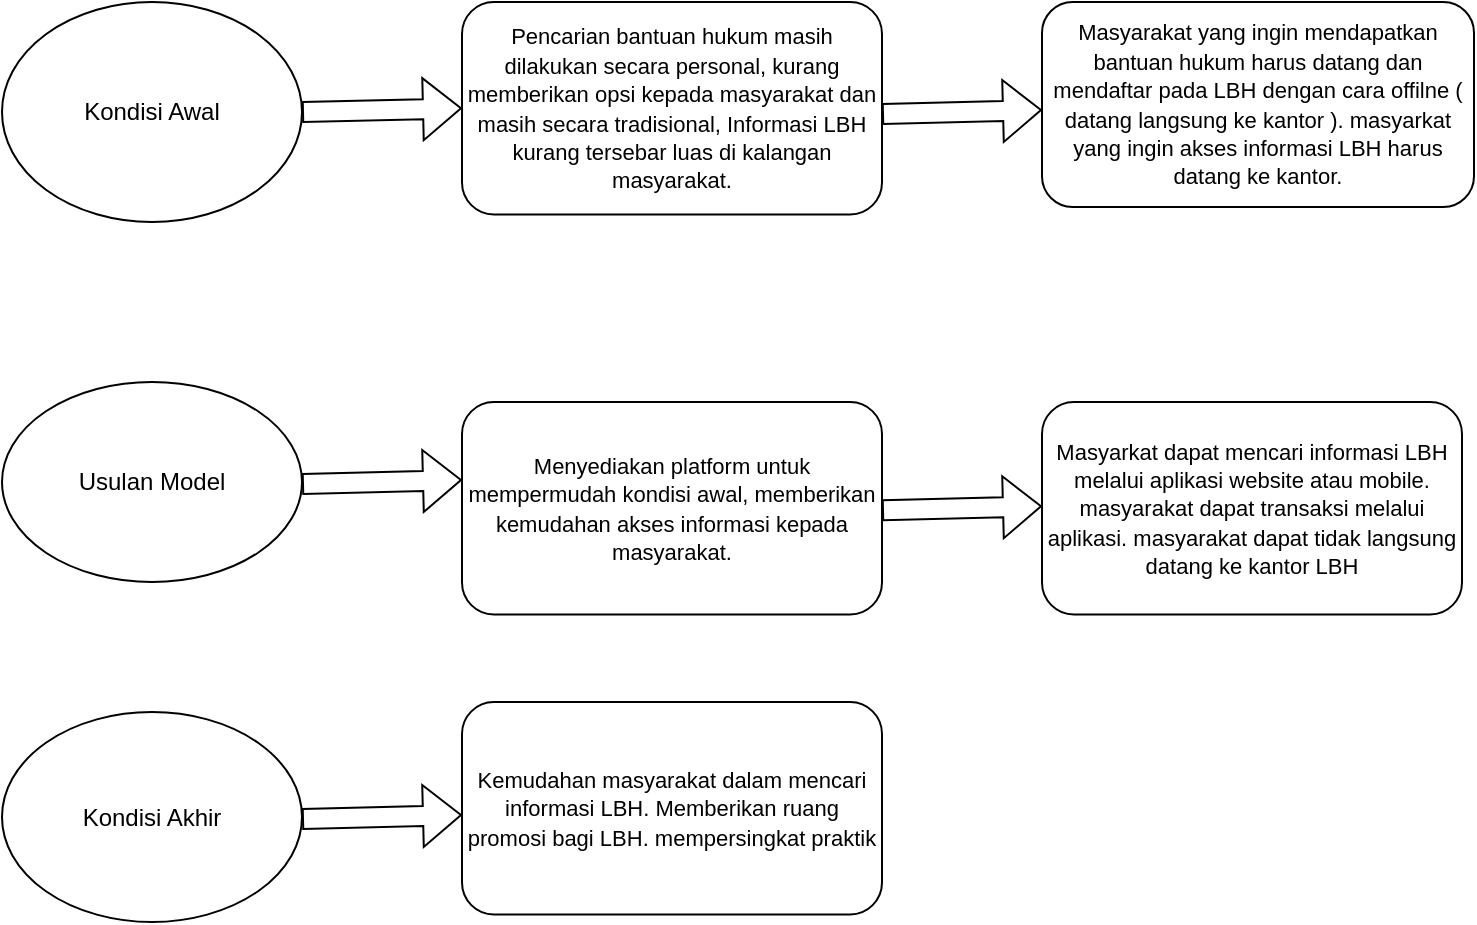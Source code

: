 <mxfile version="24.2.5" type="github">
  <diagram name="Halaman-1" id="izkOBUMa2QPvx1MbBBjQ">
    <mxGraphModel dx="1103" dy="603" grid="1" gridSize="10" guides="1" tooltips="1" connect="1" arrows="1" fold="1" page="1" pageScale="1" pageWidth="827" pageHeight="1169" math="0" shadow="0">
      <root>
        <mxCell id="0" />
        <mxCell id="1" parent="0" />
        <mxCell id="uYYcqEzOhPKumu3T26vh-1" value="Kondisi Awal" style="ellipse;whiteSpace=wrap;html=1;" vertex="1" parent="1">
          <mxGeometry x="170" y="140" width="150" height="110" as="geometry" />
        </mxCell>
        <mxCell id="uYYcqEzOhPKumu3T26vh-3" value="Usulan Model" style="ellipse;whiteSpace=wrap;html=1;" vertex="1" parent="1">
          <mxGeometry x="170" y="330" width="150" height="100" as="geometry" />
        </mxCell>
        <mxCell id="uYYcqEzOhPKumu3T26vh-4" value="Kondisi Akhir" style="ellipse;whiteSpace=wrap;html=1;" vertex="1" parent="1">
          <mxGeometry x="170" y="495" width="150" height="105" as="geometry" />
        </mxCell>
        <mxCell id="uYYcqEzOhPKumu3T26vh-6" value="&lt;font style=&quot;font-size: 11px;&quot;&gt;Pencarian bantuan hukum masih dilakukan secara personal, kurang memberikan opsi kepada masyarakat dan masih secara tradisional, Informasi LBH kurang tersebar luas di kalangan masyarakat.&lt;/font&gt;" style="rounded=1;whiteSpace=wrap;html=1;" vertex="1" parent="1">
          <mxGeometry x="400" y="140" width="210" height="106.25" as="geometry" />
        </mxCell>
        <mxCell id="uYYcqEzOhPKumu3T26vh-10" value="&lt;font style=&quot;font-size: 11px;&quot;&gt;Masyarakat yang ingin mendapatkan bantuan hukum harus datang dan mendaftar pada LBH dengan cara offilne ( datang langsung ke kantor ). masyarkat yang ingin akses informasi LBH harus datang ke kantor.&lt;/font&gt;" style="rounded=1;whiteSpace=wrap;html=1;" vertex="1" parent="1">
          <mxGeometry x="690" y="140" width="216" height="102.5" as="geometry" />
        </mxCell>
        <mxCell id="uYYcqEzOhPKumu3T26vh-11" value="&lt;font style=&quot;font-size: 11px;&quot;&gt;Menyediakan platform untuk mempermudah kondisi awal, memberikan kemudahan akses informasi kepada masyarakat.&lt;/font&gt;&lt;span style=&quot;color: rgba(0, 0, 0, 0); font-family: monospace; font-size: 0px; text-align: start; text-wrap: nowrap;&quot;&gt;%3CmxGraphModel%3E%3Croot%3E%3CmxCell%20id%3D%220%22%2F%3E%3CmxCell%20id%3D%221%22%20parent%3D%220%22%2F%3E%3CmxCell%20id%3D%222%22%20value%3D%22%26lt%3Bfont%20style%3D%26quot%3Bfont-size%3A%2011px%3B%26quot%3B%26gt%3BPencarian%20bantuan%20hukum%20masih%20dilakukan%20secara%20personal%2C%20kurang%20memberikan%20opsi%20kepada%20masyarakat%20dan%20masih%20secara%20tradisional%2C%20Informasi%20LBH%20kurang%20tersebar%20luas%20di%20kalangan%20masyarakat.%26lt%3B%2Ffont%26gt%3B%22%20style%3D%22rounded%3D1%3BwhiteSpace%3Dwrap%3Bhtml%3D1%3B%22%20vertex%3D%221%22%20parent%3D%221%22%3E%3CmxGeometry%20x%3D%22400%22%20y%3D%22140%22%20width%3D%22210%22%20height%3D%22106.25%22%20as%3D%22geometry%22%2F%3E%3C%2FmxCell%3E%3C%2Froot%3E%3C%2FmxGraphModel%3E&lt;/span&gt;" style="rounded=1;whiteSpace=wrap;html=1;" vertex="1" parent="1">
          <mxGeometry x="400" y="340" width="210" height="106.25" as="geometry" />
        </mxCell>
        <mxCell id="uYYcqEzOhPKumu3T26vh-12" value="&lt;span style=&quot;font-size: 11px;&quot;&gt;Masyarkat dapat mencari informasi LBH melalui aplikasi website atau mobile.&lt;/span&gt;&lt;div&gt;&lt;span style=&quot;font-size: 11px;&quot;&gt;masyarakat dapat transaksi melalui aplikasi. masyarakat dapat tidak langsung datang ke kantor LBH&lt;/span&gt;&lt;/div&gt;" style="rounded=1;whiteSpace=wrap;html=1;" vertex="1" parent="1">
          <mxGeometry x="690" y="340" width="210" height="106.25" as="geometry" />
        </mxCell>
        <mxCell id="uYYcqEzOhPKumu3T26vh-13" value="&lt;span style=&quot;font-size: 11px;&quot;&gt;Kemudahan masyarakat dalam mencari informasi LBH. Memberikan ruang promosi bagi LBH. mempersingkat praktik&lt;/span&gt;" style="rounded=1;whiteSpace=wrap;html=1;" vertex="1" parent="1">
          <mxGeometry x="400" y="490" width="210" height="106.25" as="geometry" />
        </mxCell>
        <mxCell id="uYYcqEzOhPKumu3T26vh-14" value="" style="shape=flexArrow;endArrow=classic;html=1;rounded=0;exitX=1;exitY=0.5;exitDx=0;exitDy=0;entryX=0;entryY=0.5;entryDx=0;entryDy=0;" edge="1" parent="1" source="uYYcqEzOhPKumu3T26vh-1" target="uYYcqEzOhPKumu3T26vh-6">
          <mxGeometry width="50" height="50" relative="1" as="geometry">
            <mxPoint x="320" y="200" as="sourcePoint" />
            <mxPoint x="370" y="150" as="targetPoint" />
          </mxGeometry>
        </mxCell>
        <mxCell id="uYYcqEzOhPKumu3T26vh-17" value="" style="shape=flexArrow;endArrow=classic;html=1;rounded=0;exitX=1;exitY=0.5;exitDx=0;exitDy=0;entryX=0;entryY=0.5;entryDx=0;entryDy=0;" edge="1" parent="1">
          <mxGeometry width="50" height="50" relative="1" as="geometry">
            <mxPoint x="610" y="196" as="sourcePoint" />
            <mxPoint x="690" y="194" as="targetPoint" />
          </mxGeometry>
        </mxCell>
        <mxCell id="uYYcqEzOhPKumu3T26vh-18" value="" style="shape=flexArrow;endArrow=classic;html=1;rounded=0;exitX=1;exitY=0.5;exitDx=0;exitDy=0;entryX=0;entryY=0.5;entryDx=0;entryDy=0;" edge="1" parent="1">
          <mxGeometry width="50" height="50" relative="1" as="geometry">
            <mxPoint x="320" y="381" as="sourcePoint" />
            <mxPoint x="400" y="379" as="targetPoint" />
          </mxGeometry>
        </mxCell>
        <mxCell id="uYYcqEzOhPKumu3T26vh-19" value="" style="shape=flexArrow;endArrow=classic;html=1;rounded=0;exitX=1;exitY=0.5;exitDx=0;exitDy=0;entryX=0;entryY=0.5;entryDx=0;entryDy=0;" edge="1" parent="1">
          <mxGeometry width="50" height="50" relative="1" as="geometry">
            <mxPoint x="610" y="394.13" as="sourcePoint" />
            <mxPoint x="690" y="392.13" as="targetPoint" />
          </mxGeometry>
        </mxCell>
        <mxCell id="uYYcqEzOhPKumu3T26vh-20" value="" style="shape=flexArrow;endArrow=classic;html=1;rounded=0;exitX=1;exitY=0.5;exitDx=0;exitDy=0;entryX=0;entryY=0.5;entryDx=0;entryDy=0;" edge="1" parent="1">
          <mxGeometry width="50" height="50" relative="1" as="geometry">
            <mxPoint x="320" y="548.5" as="sourcePoint" />
            <mxPoint x="400" y="546.5" as="targetPoint" />
          </mxGeometry>
        </mxCell>
      </root>
    </mxGraphModel>
  </diagram>
</mxfile>
